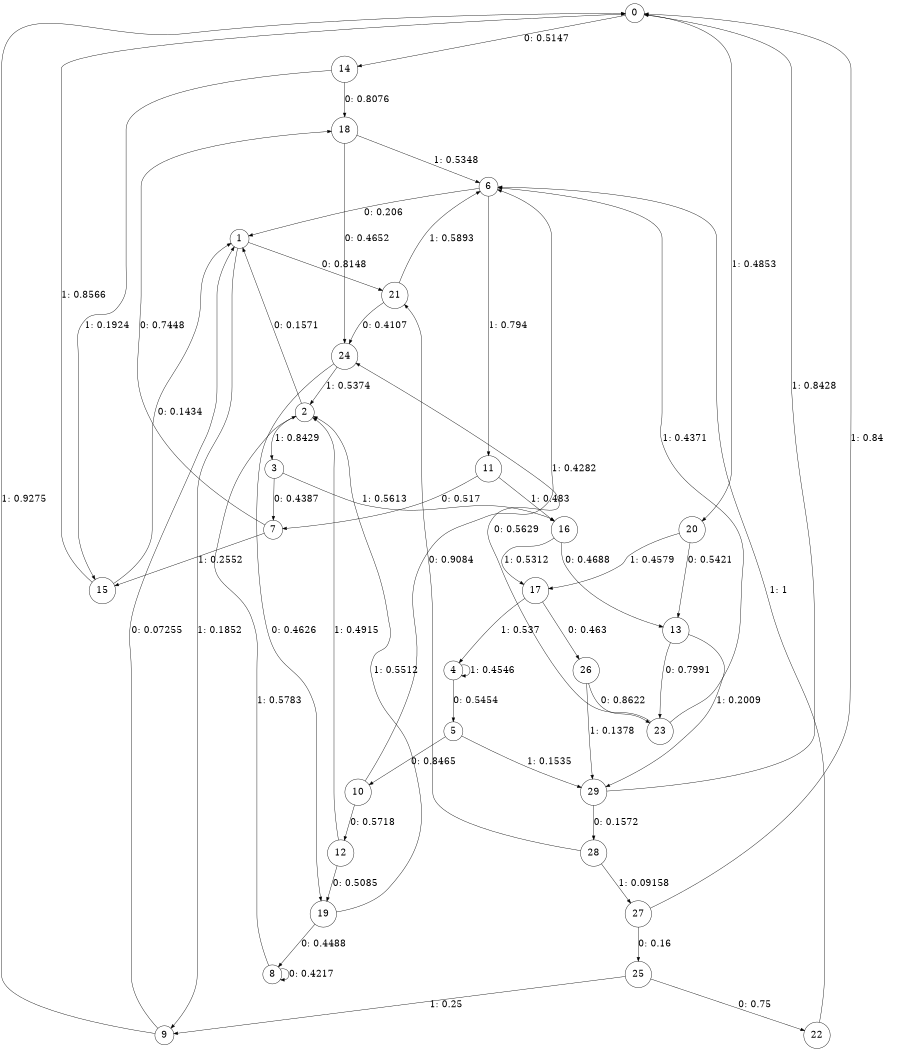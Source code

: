 digraph "ch13randomL8" {
size = "6,8.5";
ratio = "fill";
node [shape = circle];
node [fontsize = 24];
edge [fontsize = 24];
0 -> 14 [label = "0: 0.5147   "];
0 -> 20 [label = "1: 0.4853   "];
1 -> 21 [label = "0: 0.8148   "];
1 -> 9 [label = "1: 0.1852   "];
2 -> 1 [label = "0: 0.1571   "];
2 -> 3 [label = "1: 0.8429   "];
3 -> 7 [label = "0: 0.4387   "];
3 -> 16 [label = "1: 0.5613   "];
4 -> 5 [label = "0: 0.5454   "];
4 -> 4 [label = "1: 0.4546   "];
5 -> 10 [label = "0: 0.8465   "];
5 -> 29 [label = "1: 0.1535   "];
6 -> 1 [label = "0: 0.206    "];
6 -> 11 [label = "1: 0.794    "];
7 -> 18 [label = "0: 0.7448   "];
7 -> 15 [label = "1: 0.2552   "];
8 -> 8 [label = "0: 0.4217   "];
8 -> 2 [label = "1: 0.5783   "];
9 -> 1 [label = "0: 0.07255  "];
9 -> 0 [label = "1: 0.9275   "];
10 -> 12 [label = "0: 0.5718   "];
10 -> 6 [label = "1: 0.4282   "];
11 -> 7 [label = "0: 0.517    "];
11 -> 16 [label = "1: 0.483    "];
12 -> 19 [label = "0: 0.5085   "];
12 -> 2 [label = "1: 0.4915   "];
13 -> 23 [label = "0: 0.7991   "];
13 -> 29 [label = "1: 0.2009   "];
14 -> 18 [label = "0: 0.8076   "];
14 -> 15 [label = "1: 0.1924   "];
15 -> 1 [label = "0: 0.1434   "];
15 -> 0 [label = "1: 0.8566   "];
16 -> 13 [label = "0: 0.4688   "];
16 -> 17 [label = "1: 0.5312   "];
17 -> 26 [label = "0: 0.463    "];
17 -> 4 [label = "1: 0.537    "];
18 -> 24 [label = "0: 0.4652   "];
18 -> 6 [label = "1: 0.5348   "];
19 -> 8 [label = "0: 0.4488   "];
19 -> 2 [label = "1: 0.5512   "];
20 -> 13 [label = "0: 0.5421   "];
20 -> 17 [label = "1: 0.4579   "];
21 -> 24 [label = "0: 0.4107   "];
21 -> 6 [label = "1: 0.5893   "];
22 -> 6 [label = "1: 1        "];
23 -> 24 [label = "0: 0.5629   "];
23 -> 6 [label = "1: 0.4371   "];
24 -> 19 [label = "0: 0.4626   "];
24 -> 2 [label = "1: 0.5374   "];
25 -> 22 [label = "0: 0.75     "];
25 -> 9 [label = "1: 0.25     "];
26 -> 23 [label = "0: 0.8622   "];
26 -> 29 [label = "1: 0.1378   "];
27 -> 25 [label = "0: 0.16     "];
27 -> 0 [label = "1: 0.84     "];
28 -> 21 [label = "0: 0.9084   "];
28 -> 27 [label = "1: 0.09158  "];
29 -> 28 [label = "0: 0.1572   "];
29 -> 0 [label = "1: 0.8428   "];
}